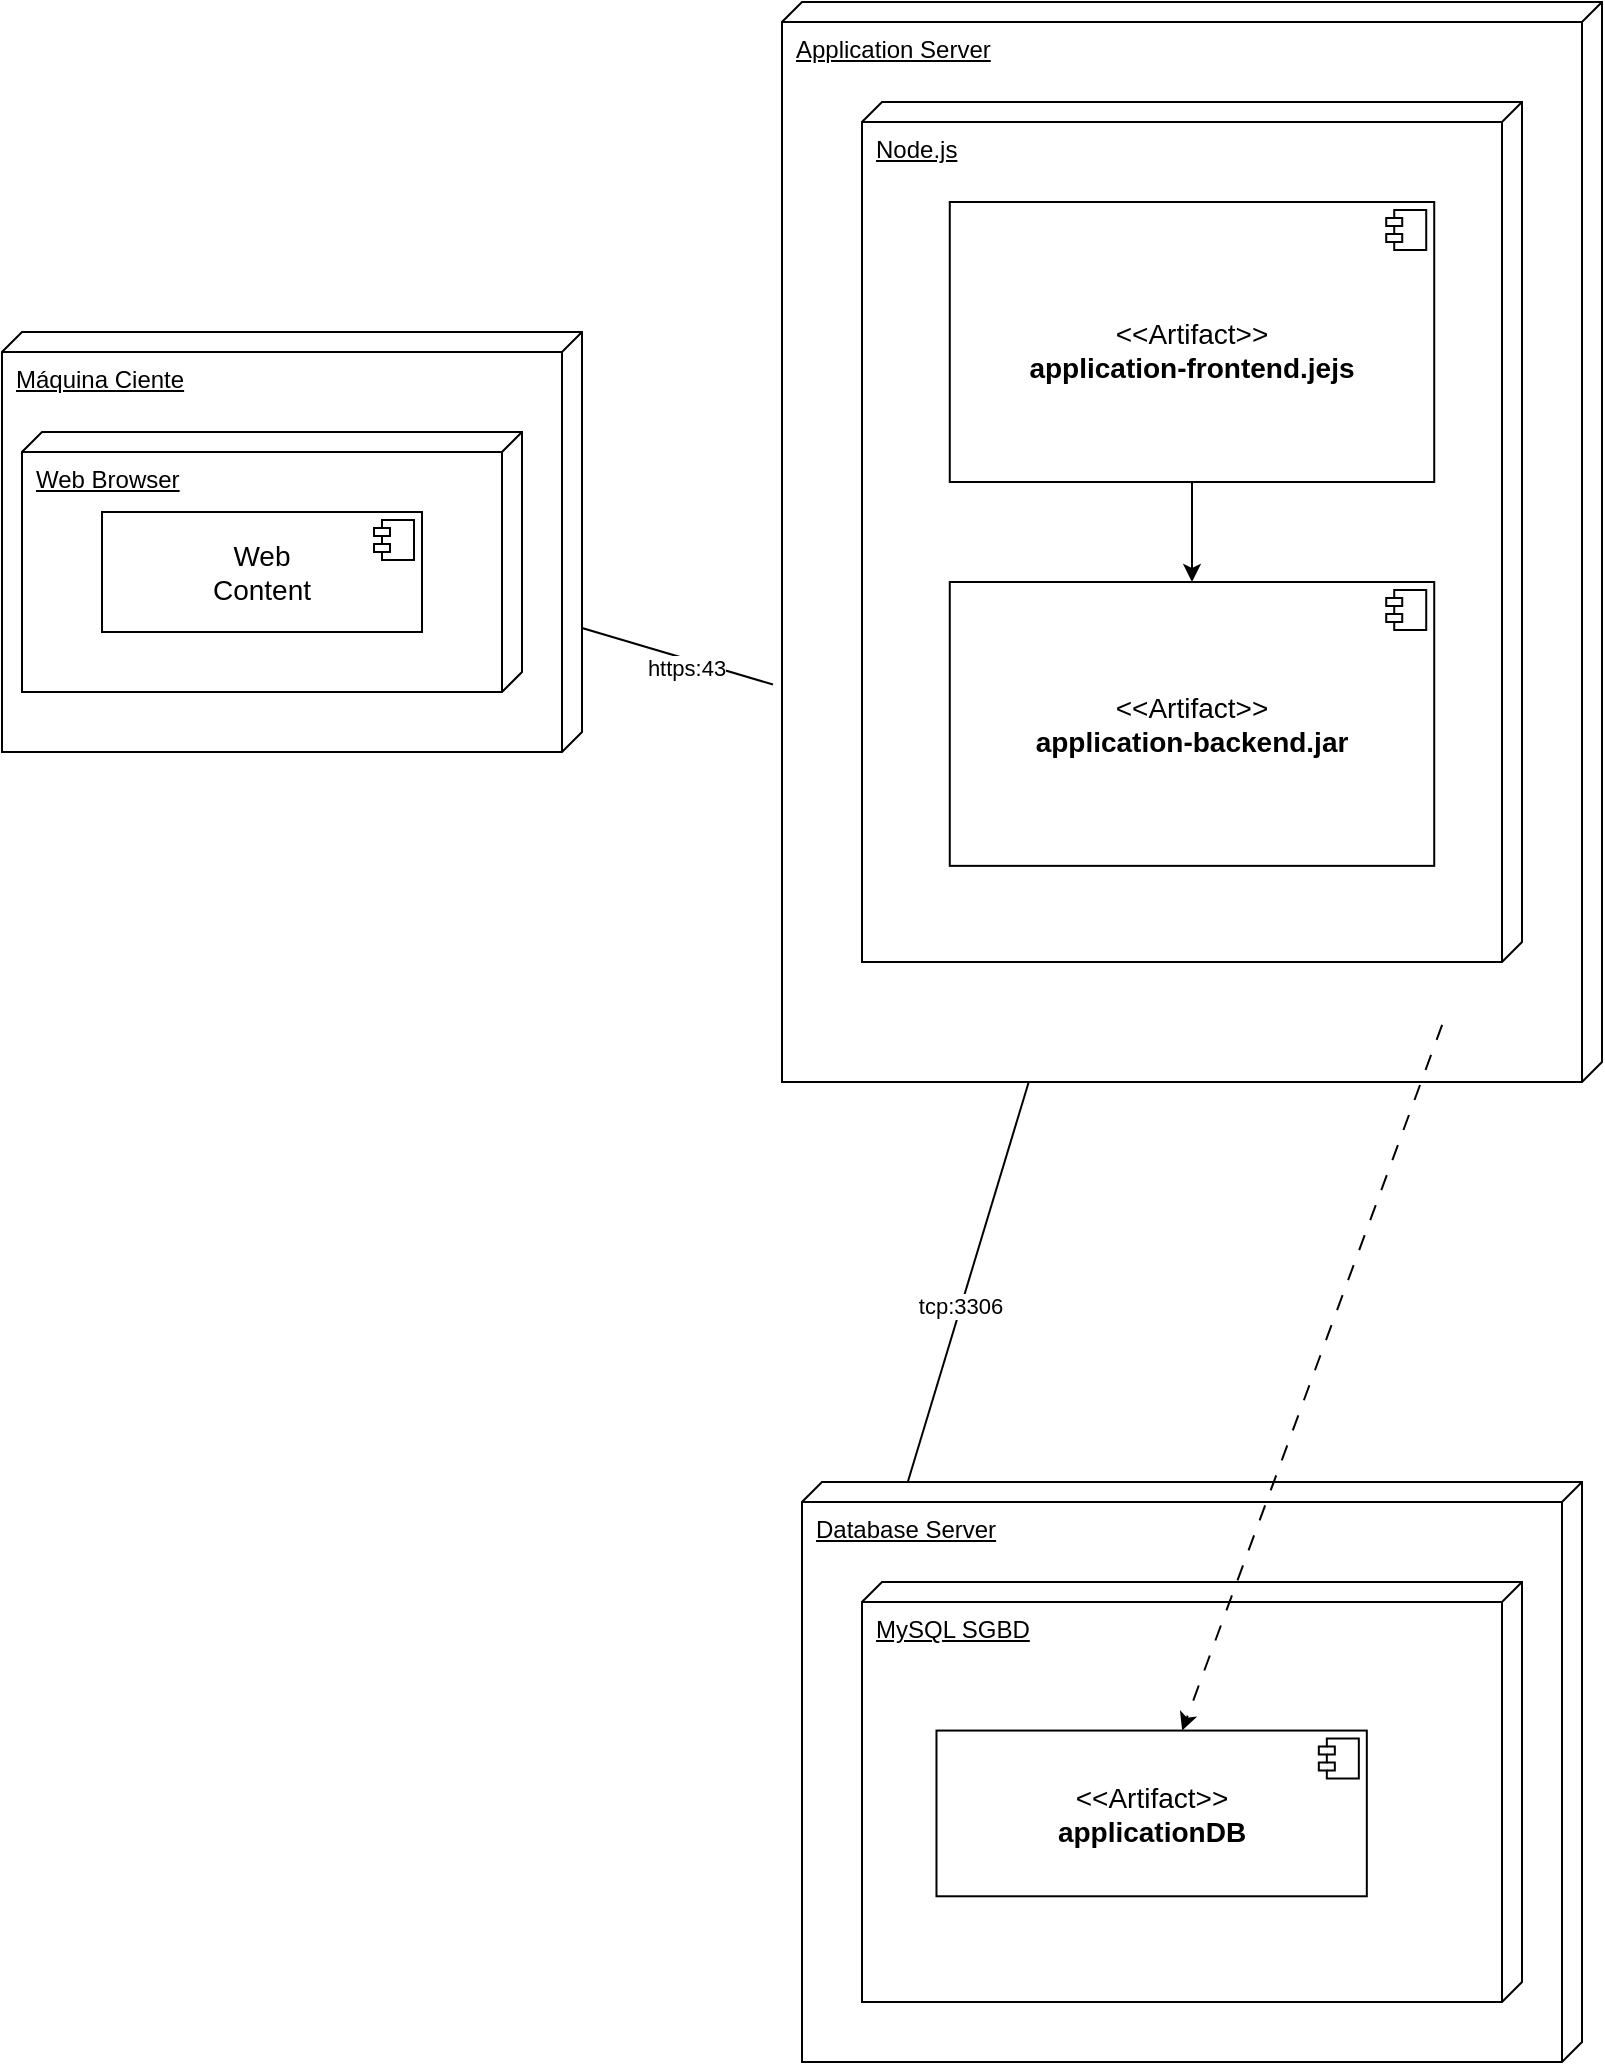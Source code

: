 <mxfile version="24.2.3" type="google">
  <diagram name="Page-1" id="5f0bae14-7c28-e335-631c-24af17079c00">
    <mxGraphModel grid="1" page="1" gridSize="10" guides="1" tooltips="1" connect="1" arrows="1" fold="1" pageScale="1" pageWidth="1100" pageHeight="850" background="none" math="0" shadow="0">
      <root>
        <mxCell id="0" />
        <mxCell id="1" parent="0" />
        <mxCell id="rRjDcfEkYMj2Yrpe04ni-1" value="&lt;u&gt;Máquina Ciente&lt;/u&gt;" style="verticalAlign=top;align=left;shape=cube;size=10;direction=south;fontStyle=0;html=1;boundedLbl=1;spacingLeft=5;whiteSpace=wrap;" vertex="1" parent="1">
          <mxGeometry x="-90" y="205" width="290" height="210" as="geometry" />
        </mxCell>
        <mxCell id="rRjDcfEkYMj2Yrpe04ni-2" value="&lt;u&gt;Web Browser&lt;/u&gt;" style="verticalAlign=top;align=left;shape=cube;size=10;direction=south;html=1;boundedLbl=1;spacingLeft=5;whiteSpace=wrap;" vertex="1" parent="rRjDcfEkYMj2Yrpe04ni-1">
          <mxGeometry width="250" height="130" relative="1" as="geometry">
            <mxPoint x="10" y="50" as="offset" />
          </mxGeometry>
        </mxCell>
        <mxCell id="rRjDcfEkYMj2Yrpe04ni-7" value="&lt;p style=&quot;margin: 6px 0px 0px;&quot;&gt;&lt;br&gt;&lt;/p&gt;" style="align=center;overflow=fill;html=1;dropTarget=0;whiteSpace=wrap;" vertex="1" parent="rRjDcfEkYMj2Yrpe04ni-1">
          <mxGeometry x="50" y="90" width="160" height="60" as="geometry" />
        </mxCell>
        <mxCell id="rRjDcfEkYMj2Yrpe04ni-8" value="" style="shape=component;jettyWidth=8;jettyHeight=4;" vertex="1" parent="rRjDcfEkYMj2Yrpe04ni-7">
          <mxGeometry x="1" width="20" height="20" relative="1" as="geometry">
            <mxPoint x="-24" y="4" as="offset" />
          </mxGeometry>
        </mxCell>
        <mxCell id="rRjDcfEkYMj2Yrpe04ni-15" value="&lt;font style=&quot;font-size: 14px;&quot;&gt;Web Content&lt;/font&gt;" style="text;html=1;align=center;verticalAlign=middle;whiteSpace=wrap;rounded=0;" vertex="1" parent="rRjDcfEkYMj2Yrpe04ni-1">
          <mxGeometry x="100" y="105" width="60" height="30" as="geometry" />
        </mxCell>
        <mxCell id="rRjDcfEkYMj2Yrpe04ni-29" style="rounded=0;orthogonalLoop=1;jettySize=auto;html=1;entryX=0.034;entryY=0.872;entryDx=0;entryDy=0;entryPerimeter=0;" edge="1" parent="1" source="rRjDcfEkYMj2Yrpe04ni-9" target="rRjDcfEkYMj2Yrpe04ni-23">
          <mxGeometry relative="1" as="geometry">
            <mxPoint x="420" y="750" as="targetPoint" />
          </mxGeometry>
        </mxCell>
        <mxCell id="rRjDcfEkYMj2Yrpe04ni-30" value="tcp:3306" style="edgeLabel;html=1;align=center;verticalAlign=middle;resizable=0;points=[];" connectable="0" vertex="1" parent="rRjDcfEkYMj2Yrpe04ni-29">
          <mxGeometry x="0.073" y="-1" relative="1" as="geometry">
            <mxPoint as="offset" />
          </mxGeometry>
        </mxCell>
        <mxCell id="rRjDcfEkYMj2Yrpe04ni-9" value="&lt;u&gt;Application Server&lt;/u&gt;" style="verticalAlign=top;align=left;shape=cube;size=10;direction=south;fontStyle=0;html=1;boundedLbl=1;spacingLeft=5;whiteSpace=wrap;" vertex="1" parent="1">
          <mxGeometry x="300" y="40" width="410" height="540" as="geometry" />
        </mxCell>
        <mxCell id="rRjDcfEkYMj2Yrpe04ni-38" value="&lt;u&gt;Node.js&lt;/u&gt;" style="verticalAlign=top;align=left;shape=cube;size=10;direction=south;html=1;boundedLbl=1;spacingLeft=5;whiteSpace=wrap;" vertex="1" parent="rRjDcfEkYMj2Yrpe04ni-9">
          <mxGeometry x="40" y="50" width="330" height="430" as="geometry" />
        </mxCell>
        <mxCell id="rRjDcfEkYMj2Yrpe04ni-44" style="rounded=0;orthogonalLoop=1;jettySize=auto;html=1;entryX=0.5;entryY=0;entryDx=0;entryDy=0;" edge="1" parent="rRjDcfEkYMj2Yrpe04ni-9" source="rRjDcfEkYMj2Yrpe04ni-39" target="rRjDcfEkYMj2Yrpe04ni-11">
          <mxGeometry relative="1" as="geometry" />
        </mxCell>
        <mxCell id="rRjDcfEkYMj2Yrpe04ni-39" value="&lt;p style=&quot;margin: 6px 0px 0px;&quot;&gt;&lt;br&gt;&lt;/p&gt;" style="align=center;overflow=fill;html=1;dropTarget=0;whiteSpace=wrap;" vertex="1" parent="rRjDcfEkYMj2Yrpe04ni-9">
          <mxGeometry x="83.89" y="100" width="242.22" height="140" as="geometry" />
        </mxCell>
        <mxCell id="rRjDcfEkYMj2Yrpe04ni-40" value="" style="shape=component;jettyWidth=8;jettyHeight=4;" vertex="1" parent="rRjDcfEkYMj2Yrpe04ni-39">
          <mxGeometry x="1" width="20" height="20" relative="1" as="geometry">
            <mxPoint x="-24" y="4" as="offset" />
          </mxGeometry>
        </mxCell>
        <mxCell id="rRjDcfEkYMj2Yrpe04ni-41" value="&lt;font style=&quot;font-size: 14px;&quot;&gt;&amp;lt;&amp;lt;Artifact&lt;/font&gt;&lt;span style=&quot;font-size: 14px; background-color: initial;&quot;&gt;&amp;gt;&amp;gt;&lt;/span&gt;&lt;div&gt;&lt;span style=&quot;font-size: 14px; background-color: initial;&quot;&gt;&lt;b&gt;application-frontend.jejs&lt;/b&gt;&lt;/span&gt;&lt;/div&gt;" style="text;html=1;align=center;verticalAlign=middle;whiteSpace=wrap;rounded=0;" vertex="1" parent="rRjDcfEkYMj2Yrpe04ni-9">
          <mxGeometry x="97.842" y="155.264" width="214.31" height="38.005" as="geometry" />
        </mxCell>
        <mxCell id="rRjDcfEkYMj2Yrpe04ni-11" value="&lt;p style=&quot;margin: 6px 0px 0px;&quot;&gt;&lt;br&gt;&lt;/p&gt;" style="align=center;overflow=fill;html=1;dropTarget=0;whiteSpace=wrap;" vertex="1" parent="rRjDcfEkYMj2Yrpe04ni-9">
          <mxGeometry x="83.89" y="290" width="242.22" height="141.93" as="geometry" />
        </mxCell>
        <mxCell id="rRjDcfEkYMj2Yrpe04ni-12" value="" style="shape=component;jettyWidth=8;jettyHeight=4;" vertex="1" parent="rRjDcfEkYMj2Yrpe04ni-11">
          <mxGeometry x="1" width="20" height="20" relative="1" as="geometry">
            <mxPoint x="-24" y="4" as="offset" />
          </mxGeometry>
        </mxCell>
        <mxCell id="rRjDcfEkYMj2Yrpe04ni-16" value="&lt;font style=&quot;font-size: 14px;&quot;&gt;&amp;lt;&amp;lt;Artifact&lt;/font&gt;&lt;span style=&quot;font-size: 14px; background-color: initial;&quot;&gt;&amp;gt;&amp;gt;&lt;/span&gt;&lt;div&gt;&lt;span style=&quot;font-size: 14px; background-color: initial;&quot;&gt;&lt;b&gt;application-backend.jar&lt;/b&gt;&lt;/span&gt;&lt;/div&gt;" style="text;html=1;align=center;verticalAlign=middle;whiteSpace=wrap;rounded=0;" vertex="1" parent="rRjDcfEkYMj2Yrpe04ni-9">
          <mxGeometry x="97.842" y="341.964" width="214.31" height="38.005" as="geometry" />
        </mxCell>
        <mxCell id="rRjDcfEkYMj2Yrpe04ni-17" value="" style="endArrow=none;html=1;rounded=0;entryX=0.632;entryY=1.011;entryDx=0;entryDy=0;entryPerimeter=0;" edge="1" parent="1" source="rRjDcfEkYMj2Yrpe04ni-1" target="rRjDcfEkYMj2Yrpe04ni-9">
          <mxGeometry width="50" height="50" relative="1" as="geometry">
            <mxPoint x="380" y="500" as="sourcePoint" />
            <mxPoint x="290" y="280" as="targetPoint" />
          </mxGeometry>
        </mxCell>
        <mxCell id="rRjDcfEkYMj2Yrpe04ni-18" value="https:43" style="edgeLabel;html=1;align=center;verticalAlign=middle;resizable=0;points=[];" connectable="0" vertex="1" parent="rRjDcfEkYMj2Yrpe04ni-17">
          <mxGeometry x="0.104" y="-4" relative="1" as="geometry">
            <mxPoint as="offset" />
          </mxGeometry>
        </mxCell>
        <mxCell id="rRjDcfEkYMj2Yrpe04ni-23" value="&lt;u&gt;Database Server&lt;/u&gt;" style="verticalAlign=top;align=left;shape=cube;size=10;direction=south;fontStyle=0;html=1;boundedLbl=1;spacingLeft=5;whiteSpace=wrap;" vertex="1" parent="1">
          <mxGeometry x="310" y="780" width="390" height="290" as="geometry" />
        </mxCell>
        <mxCell id="rRjDcfEkYMj2Yrpe04ni-24" value="&lt;u&gt;MySQL SGBD&lt;/u&gt;" style="verticalAlign=top;align=left;shape=cube;size=10;direction=south;html=1;boundedLbl=1;spacingLeft=5;whiteSpace=wrap;" vertex="1" parent="rRjDcfEkYMj2Yrpe04ni-23">
          <mxGeometry width="330" height="210" relative="1" as="geometry">
            <mxPoint x="30" y="50" as="offset" />
          </mxGeometry>
        </mxCell>
        <mxCell id="rRjDcfEkYMj2Yrpe04ni-25" value="&lt;p style=&quot;margin: 6px 0px 0px;&quot;&gt;&lt;br&gt;&lt;/p&gt;" style="align=center;overflow=fill;html=1;dropTarget=0;whiteSpace=wrap;" vertex="1" parent="rRjDcfEkYMj2Yrpe04ni-23">
          <mxGeometry x="67.241" y="124.286" width="215.172" height="82.857" as="geometry" />
        </mxCell>
        <mxCell id="rRjDcfEkYMj2Yrpe04ni-26" value="" style="shape=component;jettyWidth=8;jettyHeight=4;" vertex="1" parent="rRjDcfEkYMj2Yrpe04ni-25">
          <mxGeometry x="1" width="20" height="20" relative="1" as="geometry">
            <mxPoint x="-24" y="4" as="offset" />
          </mxGeometry>
        </mxCell>
        <mxCell id="rRjDcfEkYMj2Yrpe04ni-27" value="&lt;font style=&quot;font-size: 14px;&quot;&gt;&amp;lt;&amp;lt;Artifact&lt;/font&gt;&lt;span style=&quot;font-size: 14px; background-color: initial;&quot;&gt;&amp;gt;&amp;gt;&lt;/span&gt;&lt;div&gt;&lt;span style=&quot;font-size: 14px; background-color: initial;&quot;&gt;&lt;b&gt;applicationDB&lt;/b&gt;&lt;/span&gt;&lt;/div&gt;" style="text;html=1;align=center;verticalAlign=middle;whiteSpace=wrap;rounded=0;" vertex="1" parent="rRjDcfEkYMj2Yrpe04ni-23">
          <mxGeometry x="89.83" y="145.94" width="170" height="39.55" as="geometry" />
        </mxCell>
        <mxCell id="rRjDcfEkYMj2Yrpe04ni-31" style="rounded=0;orthogonalLoop=1;jettySize=auto;html=1;exitX=1;exitY=0.121;exitDx=0;exitDy=0;exitPerimeter=0;dashed=1;dashPattern=8 8;" edge="1" parent="1" target="rRjDcfEkYMj2Yrpe04ni-25">
          <mxGeometry relative="1" as="geometry">
            <mxPoint x="630.07" y="551.463" as="sourcePoint" />
          </mxGeometry>
        </mxCell>
      </root>
    </mxGraphModel>
  </diagram>
</mxfile>
